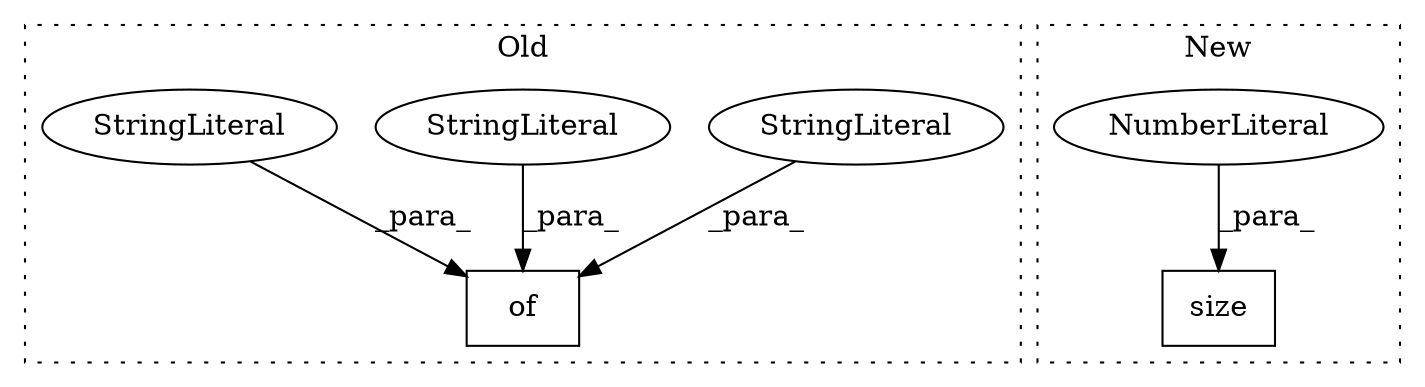 digraph G {
subgraph cluster0 {
1 [label="of" a="32" s="20112,20210" l="3,1" shape="box"];
3 [label="StringLiteral" a="45" s="20153" l="15" shape="ellipse"];
4 [label="StringLiteral" a="45" s="20191" l="6" shape="ellipse"];
6 [label="StringLiteral" a="45" s="20115" l="15" shape="ellipse"];
label = "Old";
style="dotted";
}
subgraph cluster1 {
2 [label="size" a="32" s="22013,22019" l="5,1" shape="box"];
5 [label="NumberLiteral" a="34" s="22018" l="1" shape="ellipse"];
label = "New";
style="dotted";
}
3 -> 1 [label="_para_"];
4 -> 1 [label="_para_"];
5 -> 2 [label="_para_"];
6 -> 1 [label="_para_"];
}